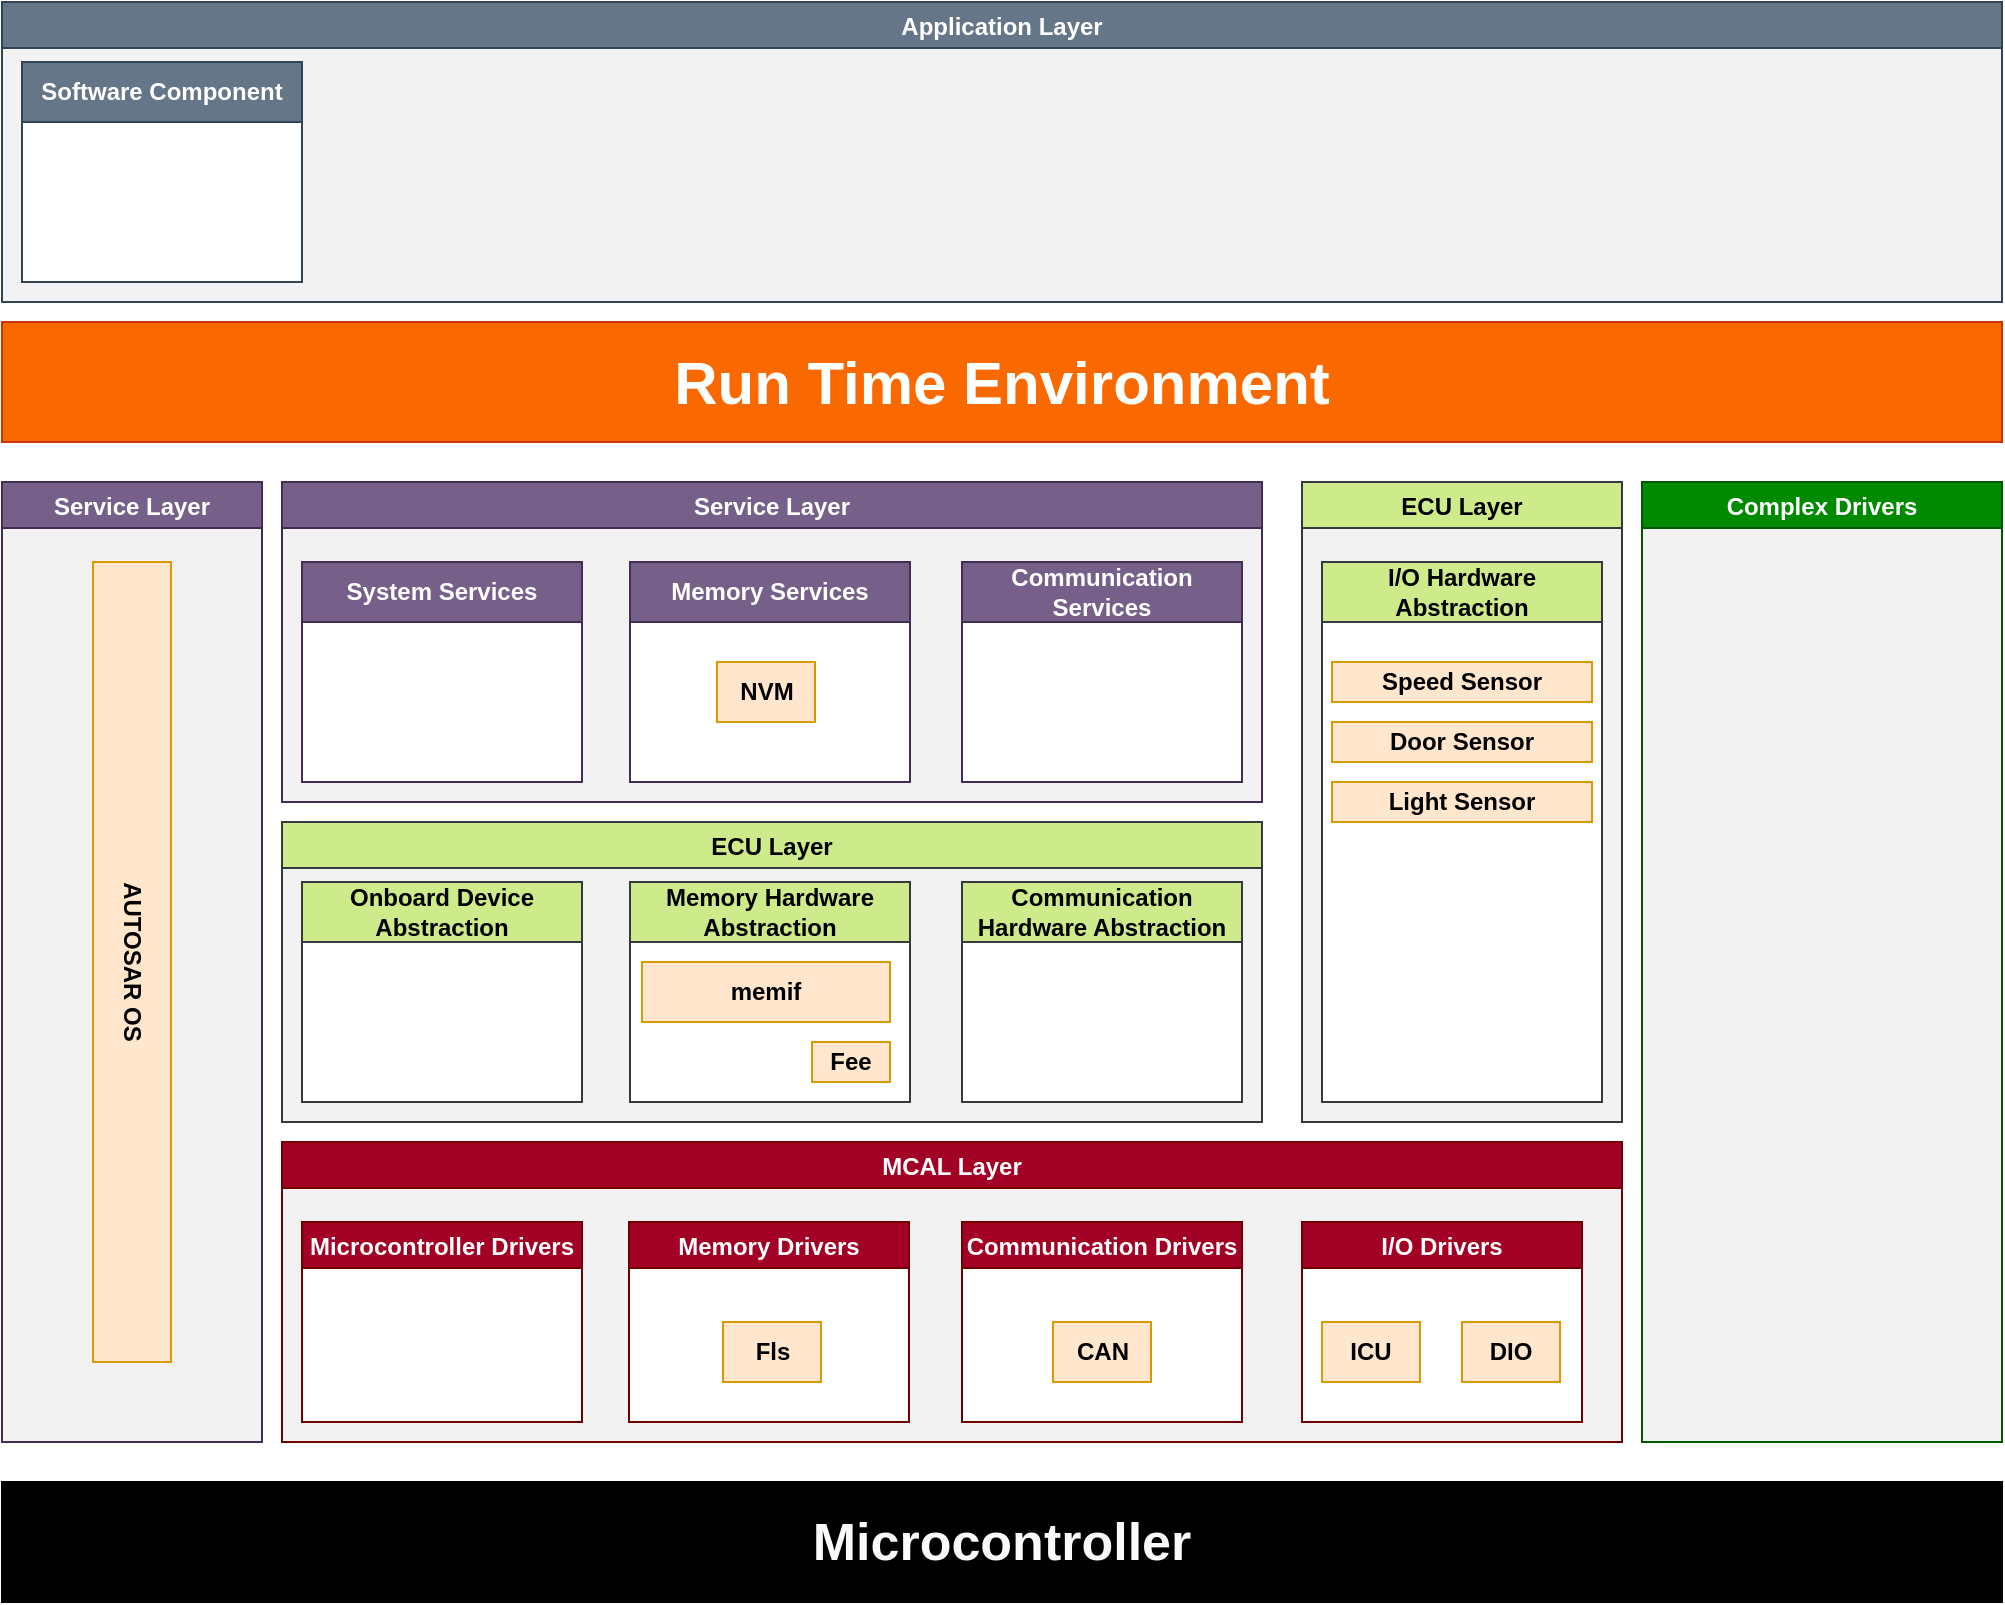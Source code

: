 <mxfile version="13.9.9" type="device"><diagram id="Bo_yFpDMx3FmA3_a7nDf" name="Page-1"><mxGraphModel dx="1221" dy="1883" grid="1" gridSize="10" guides="1" tooltips="1" connect="1" arrows="1" fold="1" page="1" pageScale="1" pageWidth="827" pageHeight="1169" math="0" shadow="0"><root><mxCell id="0"/><mxCell id="1" parent="0"/><mxCell id="b6DxhV4CFQNwaF9rIhbt-2" value="&lt;span&gt;&lt;font style=&quot;font-size: 30px&quot;&gt;Run Time Environment&lt;/font&gt;&lt;/span&gt;" style="rounded=0;whiteSpace=wrap;html=1;fillColor=#fa6800;strokeColor=#C73500;fontColor=#ffffff;fontStyle=1" parent="1" vertex="1"><mxGeometry x="30" y="80" width="1000" height="60" as="geometry"/></mxCell><mxCell id="b6DxhV4CFQNwaF9rIhbt-3" value="Service Layer" style="swimlane;rounded=0;startSize=23;fillColor=#76608a;strokeColor=#432D57;fontColor=#ffffff;fontStyle=1;swimlaneFillColor=#F2F2F2;" parent="1" vertex="1"><mxGeometry x="170" y="160" width="490" height="160" as="geometry"/></mxCell><mxCell id="b6DxhV4CFQNwaF9rIhbt-25" value="System Services" style="swimlane;rounded=0;startSize=30;whiteSpace=wrap;fillColor=#76608a;strokeColor=#432D57;fontColor=#ffffff;fontStyle=1;swimlaneFillColor=#FFFFFF;" parent="b6DxhV4CFQNwaF9rIhbt-3" vertex="1"><mxGeometry x="10" y="40" width="140" height="110" as="geometry"/></mxCell><mxCell id="b6DxhV4CFQNwaF9rIhbt-26" value="Memory Services" style="swimlane;rounded=0;startSize=30;whiteSpace=wrap;fillColor=#76608a;strokeColor=#432D57;fontColor=#ffffff;fontStyle=1;swimlaneFillColor=#FFFFFF;" parent="b6DxhV4CFQNwaF9rIhbt-3" vertex="1"><mxGeometry x="174" y="40" width="140" height="110" as="geometry"/></mxCell><mxCell id="b6DxhV4CFQNwaF9rIhbt-29" value="&lt;font color=&quot;#000000&quot;&gt;NVM&lt;/font&gt;" style="rounded=0;whiteSpace=wrap;html=1;fillColor=#ffe6cc;strokeColor=#d79b00;fontStyle=1" parent="b6DxhV4CFQNwaF9rIhbt-26" vertex="1"><mxGeometry x="43.5" y="50" width="49" height="30" as="geometry"/></mxCell><mxCell id="b6DxhV4CFQNwaF9rIhbt-27" value="Communication Services" style="swimlane;rounded=0;startSize=30;whiteSpace=wrap;fillColor=#76608a;strokeColor=#432D57;fontColor=#ffffff;fontStyle=1;swimlaneFillColor=#FFFFFF;" parent="b6DxhV4CFQNwaF9rIhbt-3" vertex="1"><mxGeometry x="340" y="40" width="140" height="110" as="geometry"/></mxCell><mxCell id="b6DxhV4CFQNwaF9rIhbt-5" value="ECU Layer" style="swimlane;rounded=0;startSize=23;fillColor=#cdeb8b;strokeColor=#36393d;fontStyle=1;swimlaneFillColor=#F2F2F2;" parent="1" vertex="1"><mxGeometry x="680" y="160" width="160" height="320" as="geometry"/></mxCell><mxCell id="b6DxhV4CFQNwaF9rIhbt-22" value="I/O Hardware Abstraction" style="swimlane;rounded=0;startSize=30;whiteSpace=wrap;fillColor=#cdeb8b;strokeColor=#36393d;fontStyle=1;swimlaneFillColor=#FFFFFF;" parent="b6DxhV4CFQNwaF9rIhbt-5" vertex="1"><mxGeometry x="10" y="40" width="140" height="270" as="geometry"><mxRectangle x="310" y="40" width="170" height="23" as="alternateBounds"/></mxGeometry></mxCell><mxCell id="gnbs8HOC0p3pjCJGxpWT-1" value="Door Sensor" style="rounded=0;whiteSpace=wrap;html=1;fillColor=#ffe6cc;strokeColor=#d79b00;fontStyle=1" vertex="1" parent="b6DxhV4CFQNwaF9rIhbt-22"><mxGeometry x="5" y="80" width="130" height="20" as="geometry"/></mxCell><mxCell id="b6DxhV4CFQNwaF9rIhbt-39" value="Speed Sensor" style="rounded=0;whiteSpace=wrap;html=1;fillColor=#ffe6cc;strokeColor=#d79b00;fontStyle=1" parent="b6DxhV4CFQNwaF9rIhbt-22" vertex="1"><mxGeometry x="5" y="50" width="130" height="20" as="geometry"/></mxCell><mxCell id="gnbs8HOC0p3pjCJGxpWT-2" value="Light Sensor" style="rounded=0;whiteSpace=wrap;html=1;fillColor=#ffe6cc;strokeColor=#d79b00;fontStyle=1" vertex="1" parent="b6DxhV4CFQNwaF9rIhbt-22"><mxGeometry x="5" y="110" width="130" height="20" as="geometry"/></mxCell><mxCell id="b6DxhV4CFQNwaF9rIhbt-4" value="Complex Drivers" style="swimlane;rounded=0;startSize=23;fillColor=#008a00;strokeColor=#005700;fontColor=#ffffff;fontStyle=1;swimlaneFillColor=#F2F2F2;" parent="1" vertex="1"><mxGeometry x="850" y="160" width="180" height="480" as="geometry"/></mxCell><mxCell id="b6DxhV4CFQNwaF9rIhbt-9" value="ECU Layer" style="swimlane;rounded=0;startSize=23;fillColor=#cdeb8b;strokeColor=#36393d;fontStyle=1;swimlaneFillColor=#F2F2F2;" parent="1" vertex="1"><mxGeometry x="170" y="330" width="490" height="150" as="geometry"/></mxCell><mxCell id="b6DxhV4CFQNwaF9rIhbt-20" value="Onboard Device Abstraction" style="swimlane;rounded=0;startSize=30;whiteSpace=wrap;fillColor=#cdeb8b;strokeColor=#36393d;fontStyle=1;swimlaneFillColor=#FFFFFF;" parent="b6DxhV4CFQNwaF9rIhbt-9" vertex="1"><mxGeometry x="10" y="30" width="140" height="110" as="geometry"/></mxCell><mxCell id="b6DxhV4CFQNwaF9rIhbt-21" value="Memory Hardware Abstraction" style="swimlane;rounded=0;startSize=30;whiteSpace=wrap;fillColor=#cdeb8b;strokeColor=#36393d;fontStyle=1;swimlaneFillColor=#FFFFFF;" parent="b6DxhV4CFQNwaF9rIhbt-9" vertex="1"><mxGeometry x="174" y="30" width="140" height="110" as="geometry"/></mxCell><mxCell id="b6DxhV4CFQNwaF9rIhbt-32" value="&lt;font color=&quot;#000000&quot;&gt;memif&lt;/font&gt;" style="rounded=0;whiteSpace=wrap;html=1;fillColor=#ffe6cc;strokeColor=#d79b00;fontStyle=1" parent="b6DxhV4CFQNwaF9rIhbt-21" vertex="1"><mxGeometry x="6" y="40" width="124" height="30" as="geometry"/></mxCell><mxCell id="b6DxhV4CFQNwaF9rIhbt-33" value="Fee" style="rounded=0;whiteSpace=wrap;html=1;fillColor=#ffe6cc;strokeColor=#d79b00;fontStyle=1" parent="b6DxhV4CFQNwaF9rIhbt-21" vertex="1"><mxGeometry x="91" y="80" width="39" height="20" as="geometry"/></mxCell><mxCell id="b6DxhV4CFQNwaF9rIhbt-23" value="Communication Hardware Abstraction" style="swimlane;rounded=0;startSize=30;whiteSpace=wrap;fillColor=#cdeb8b;strokeColor=#36393d;fontStyle=1;swimlaneFillColor=#FFFFFF;" parent="b6DxhV4CFQNwaF9rIhbt-9" vertex="1"><mxGeometry x="340" y="30" width="140" height="110" as="geometry"/></mxCell><mxCell id="b6DxhV4CFQNwaF9rIhbt-12" value="MCAL Layer" style="swimlane;rounded=0;startSize=23;fillColor=#a20025;strokeColor=#6F0000;fontColor=#ffffff;fontStyle=1;swimlaneFillColor=#F2F2F2;" parent="1" vertex="1"><mxGeometry x="170" y="490" width="670" height="150" as="geometry"/></mxCell><mxCell id="b6DxhV4CFQNwaF9rIhbt-17" value="Memory Drivers" style="swimlane;rounded=0;startSize=23;fillColor=#a20025;strokeColor=#6F0000;fontColor=#ffffff;fontStyle=1;swimlaneFillColor=#FFFFFF;" parent="b6DxhV4CFQNwaF9rIhbt-12" vertex="1"><mxGeometry x="173.5" y="40" width="140" height="100" as="geometry"/></mxCell><mxCell id="b6DxhV4CFQNwaF9rIhbt-34" value="&lt;font color=&quot;#000000&quot;&gt;Fls&lt;/font&gt;" style="rounded=0;whiteSpace=wrap;html=1;fillColor=#ffe6cc;strokeColor=#d79b00;fontStyle=1" parent="b6DxhV4CFQNwaF9rIhbt-17" vertex="1"><mxGeometry x="47" y="50" width="49" height="30" as="geometry"/></mxCell><mxCell id="b6DxhV4CFQNwaF9rIhbt-18" value="Communication Drivers" style="swimlane;rounded=0;startSize=23;fillColor=#a20025;strokeColor=#6F0000;fontColor=#ffffff;fontStyle=1;swimlaneFillColor=#FFFFFF;" parent="b6DxhV4CFQNwaF9rIhbt-12" vertex="1"><mxGeometry x="340" y="40" width="140" height="100" as="geometry"><mxRectangle x="310" y="40" width="170" height="23" as="alternateBounds"/></mxGeometry></mxCell><mxCell id="b6DxhV4CFQNwaF9rIhbt-35" value="&lt;font color=&quot;#000000&quot;&gt;CAN&lt;/font&gt;" style="rounded=0;whiteSpace=wrap;html=1;fillColor=#ffe6cc;strokeColor=#d79b00;fontStyle=1" parent="b6DxhV4CFQNwaF9rIhbt-18" vertex="1"><mxGeometry x="45.5" y="50" width="49" height="30" as="geometry"/></mxCell><mxCell id="b6DxhV4CFQNwaF9rIhbt-19" value="I/O Drivers" style="swimlane;rounded=0;startSize=23;fillColor=#a20025;strokeColor=#6F0000;fontColor=#ffffff;fontStyle=1;swimlaneFillColor=#FFFFFF;" parent="b6DxhV4CFQNwaF9rIhbt-12" vertex="1"><mxGeometry x="510" y="40" width="140" height="100" as="geometry"><mxRectangle x="310" y="40" width="170" height="23" as="alternateBounds"/></mxGeometry></mxCell><mxCell id="b6DxhV4CFQNwaF9rIhbt-36" value="&lt;font color=&quot;#000000&quot;&gt;ICU&lt;/font&gt;" style="rounded=0;whiteSpace=wrap;html=1;fillColor=#ffe6cc;strokeColor=#d79b00;fontStyle=1" parent="b6DxhV4CFQNwaF9rIhbt-19" vertex="1"><mxGeometry x="10" y="50" width="49" height="30" as="geometry"/></mxCell><mxCell id="b6DxhV4CFQNwaF9rIhbt-37" value="&lt;font color=&quot;#000000&quot;&gt;DIO&lt;/font&gt;" style="rounded=0;whiteSpace=wrap;html=1;fillColor=#ffe6cc;strokeColor=#d79b00;fontStyle=1" parent="b6DxhV4CFQNwaF9rIhbt-19" vertex="1"><mxGeometry x="80" y="50" width="49" height="30" as="geometry"/></mxCell><mxCell id="b6DxhV4CFQNwaF9rIhbt-16" value="Microcontroller Drivers" style="swimlane;rounded=0;startSize=23;fillColor=#a20025;strokeColor=#6F0000;fontColor=#ffffff;fontStyle=1;swimlaneFillColor=#FFFFFF;" parent="b6DxhV4CFQNwaF9rIhbt-12" vertex="1"><mxGeometry x="10" y="40" width="140" height="100" as="geometry"/></mxCell><mxCell id="b6DxhV4CFQNwaF9rIhbt-14" value="&lt;span&gt;&lt;font style=&quot;font-size: 26px&quot;&gt;Microcontroller&lt;/font&gt;&lt;/span&gt;" style="rounded=0;whiteSpace=wrap;html=1;fillColor=#000000;fontColor=#FAFAFA;fontStyle=1" parent="1" vertex="1"><mxGeometry x="30" y="660" width="1000" height="60" as="geometry"/></mxCell><mxCell id="b6DxhV4CFQNwaF9rIhbt-24" value="Service Layer" style="swimlane;rounded=0;startSize=23;fillColor=#76608a;strokeColor=#432D57;fontColor=#ffffff;fontStyle=1;swimlaneFillColor=#F2F2F2;" parent="1" vertex="1"><mxGeometry x="30" y="160" width="130" height="480" as="geometry"/></mxCell><mxCell id="b6DxhV4CFQNwaF9rIhbt-38" value="AUTOSAR OS" style="rounded=0;whiteSpace=wrap;html=1;fillColor=#ffe6cc;strokeColor=#d79b00;horizontal=0;rotation=-180;fontStyle=1" parent="b6DxhV4CFQNwaF9rIhbt-24" vertex="1"><mxGeometry x="45.5" y="40" width="39" height="400" as="geometry"/></mxCell><mxCell id="gnbs8HOC0p3pjCJGxpWT-3" value="Application Layer" style="swimlane;rounded=0;startSize=23;fillColor=#647687;strokeColor=#314354;fontColor=#ffffff;fontStyle=1;swimlaneFillColor=#F2F2F2;" vertex="1" parent="1"><mxGeometry x="30" y="-80" width="1000" height="150" as="geometry"/></mxCell><mxCell id="gnbs8HOC0p3pjCJGxpWT-4" value="Software Component" style="swimlane;rounded=0;startSize=30;whiteSpace=wrap;fillColor=#647687;strokeColor=#314354;fontColor=#ffffff;fontStyle=1;swimlaneFillColor=#FFFFFF;" vertex="1" parent="gnbs8HOC0p3pjCJGxpWT-3"><mxGeometry x="10" y="30" width="140" height="110" as="geometry"/></mxCell></root></mxGraphModel></diagram></mxfile>